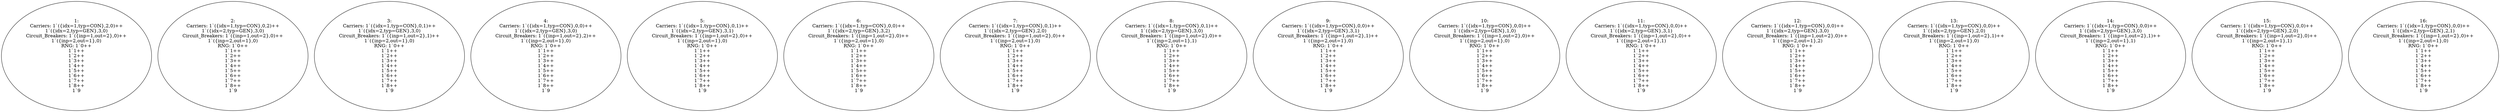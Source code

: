 digraph cpn_tools_graph {
  N1 [label="1:
Carriers: 1`({idx=1,typ=CON},2,0)++
1`({idx=2,typ=GEN},3,0)
Circuit_Breakers: 1`({inp=1,out=2},0)++
1`({inp=2,out=1},0)
RNG: 1`0++
1`1++
1`2++
1`3++
1`4++
1`5++
1`6++
1`7++
1`8++
1`9
"];
  N2 [label="2:
Carriers: 1`({idx=1,typ=CON},0,2)++
1`({idx=2,typ=GEN},3,0)
Circuit_Breakers: 1`({inp=1,out=2},0)++
1`({inp=2,out=1},0)
RNG: 1`0++
1`1++
1`2++
1`3++
1`4++
1`5++
1`6++
1`7++
1`8++
1`9
"];
  N3 [label="3:
Carriers: 1`({idx=1,typ=CON},0,1)++
1`({idx=2,typ=GEN},3,0)
Circuit_Breakers: 1`({inp=1,out=2},1)++
1`({inp=2,out=1},0)
RNG: 1`0++
1`1++
1`2++
1`3++
1`4++
1`5++
1`6++
1`7++
1`8++
1`9
"];
  N4 [label="4:
Carriers: 1`({idx=1,typ=CON},0,0)++
1`({idx=2,typ=GEN},3,0)
Circuit_Breakers: 1`({inp=1,out=2},2)++
1`({inp=2,out=1},0)
RNG: 1`0++
1`1++
1`2++
1`3++
1`4++
1`5++
1`6++
1`7++
1`8++
1`9
"];
  N5 [label="5:
Carriers: 1`({idx=1,typ=CON},0,1)++
1`({idx=2,typ=GEN},3,1)
Circuit_Breakers: 1`({inp=1,out=2},0)++
1`({inp=2,out=1},0)
RNG: 1`0++
1`1++
1`2++
1`3++
1`4++
1`5++
1`6++
1`7++
1`8++
1`9
"];
  N6 [label="6:
Carriers: 1`({idx=1,typ=CON},0,0)++
1`({idx=2,typ=GEN},3,2)
Circuit_Breakers: 1`({inp=1,out=2},0)++
1`({inp=2,out=1},0)
RNG: 1`0++
1`1++
1`2++
1`3++
1`4++
1`5++
1`6++
1`7++
1`8++
1`9
"];
  N7 [label="7:
Carriers: 1`({idx=1,typ=CON},0,1)++
1`({idx=2,typ=GEN},2,0)
Circuit_Breakers: 1`({inp=1,out=2},0)++
1`({inp=2,out=1},0)
RNG: 1`0++
1`1++
1`2++
1`3++
1`4++
1`5++
1`6++
1`7++
1`8++
1`9
"];
  N8 [label="8:
Carriers: 1`({idx=1,typ=CON},0,1)++
1`({idx=2,typ=GEN},3,0)
Circuit_Breakers: 1`({inp=1,out=2},0)++
1`({inp=2,out=1},1)
RNG: 1`0++
1`1++
1`2++
1`3++
1`4++
1`5++
1`6++
1`7++
1`8++
1`9
"];
  N9 [label="9:
Carriers: 1`({idx=1,typ=CON},0,0)++
1`({idx=2,typ=GEN},3,1)
Circuit_Breakers: 1`({inp=1,out=2},1)++
1`({inp=2,out=1},0)
RNG: 1`0++
1`1++
1`2++
1`3++
1`4++
1`5++
1`6++
1`7++
1`8++
1`9
"];
  N10 [label="10:
Carriers: 1`({idx=1,typ=CON},0,0)++
1`({idx=2,typ=GEN},1,0)
Circuit_Breakers: 1`({inp=1,out=2},0)++
1`({inp=2,out=1},0)
RNG: 1`0++
1`1++
1`2++
1`3++
1`4++
1`5++
1`6++
1`7++
1`8++
1`9
"];
  N11 [label="11:
Carriers: 1`({idx=1,typ=CON},0,0)++
1`({idx=2,typ=GEN},3,1)
Circuit_Breakers: 1`({inp=1,out=2},0)++
1`({inp=2,out=1},1)
RNG: 1`0++
1`1++
1`2++
1`3++
1`4++
1`5++
1`6++
1`7++
1`8++
1`9
"];
  N12 [label="12:
Carriers: 1`({idx=1,typ=CON},0,0)++
1`({idx=2,typ=GEN},3,0)
Circuit_Breakers: 1`({inp=1,out=2},0)++
1`({inp=2,out=1},2)
RNG: 1`0++
1`1++
1`2++
1`3++
1`4++
1`5++
1`6++
1`7++
1`8++
1`9
"];
  N13 [label="13:
Carriers: 1`({idx=1,typ=CON},0,0)++
1`({idx=2,typ=GEN},2,0)
Circuit_Breakers: 1`({inp=1,out=2},1)++
1`({inp=2,out=1},0)
RNG: 1`0++
1`1++
1`2++
1`3++
1`4++
1`5++
1`6++
1`7++
1`8++
1`9
"];
  N14 [label="14:
Carriers: 1`({idx=1,typ=CON},0,0)++
1`({idx=2,typ=GEN},3,0)
Circuit_Breakers: 1`({inp=1,out=2},1)++
1`({inp=2,out=1},1)
RNG: 1`0++
1`1++
1`2++
1`3++
1`4++
1`5++
1`6++
1`7++
1`8++
1`9
"];
  N15 [label="15:
Carriers: 1`({idx=1,typ=CON},0,0)++
1`({idx=2,typ=GEN},2,0)
Circuit_Breakers: 1`({inp=1,out=2},0)++
1`({inp=2,out=1},1)
RNG: 1`0++
1`1++
1`2++
1`3++
1`4++
1`5++
1`6++
1`7++
1`8++
1`9
"];
  N16 [label="16:
Carriers: 1`({idx=1,typ=CON},0,0)++
1`({idx=2,typ=GEN},2,1)
Circuit_Breakers: 1`({inp=1,out=2},0)++
1`({inp=2,out=1},0)
RNG: 1`0++
1`1++
1`2++
1`3++
1`4++
1`5++
1`6++
1`7++
1`8++
1`9
"];
}